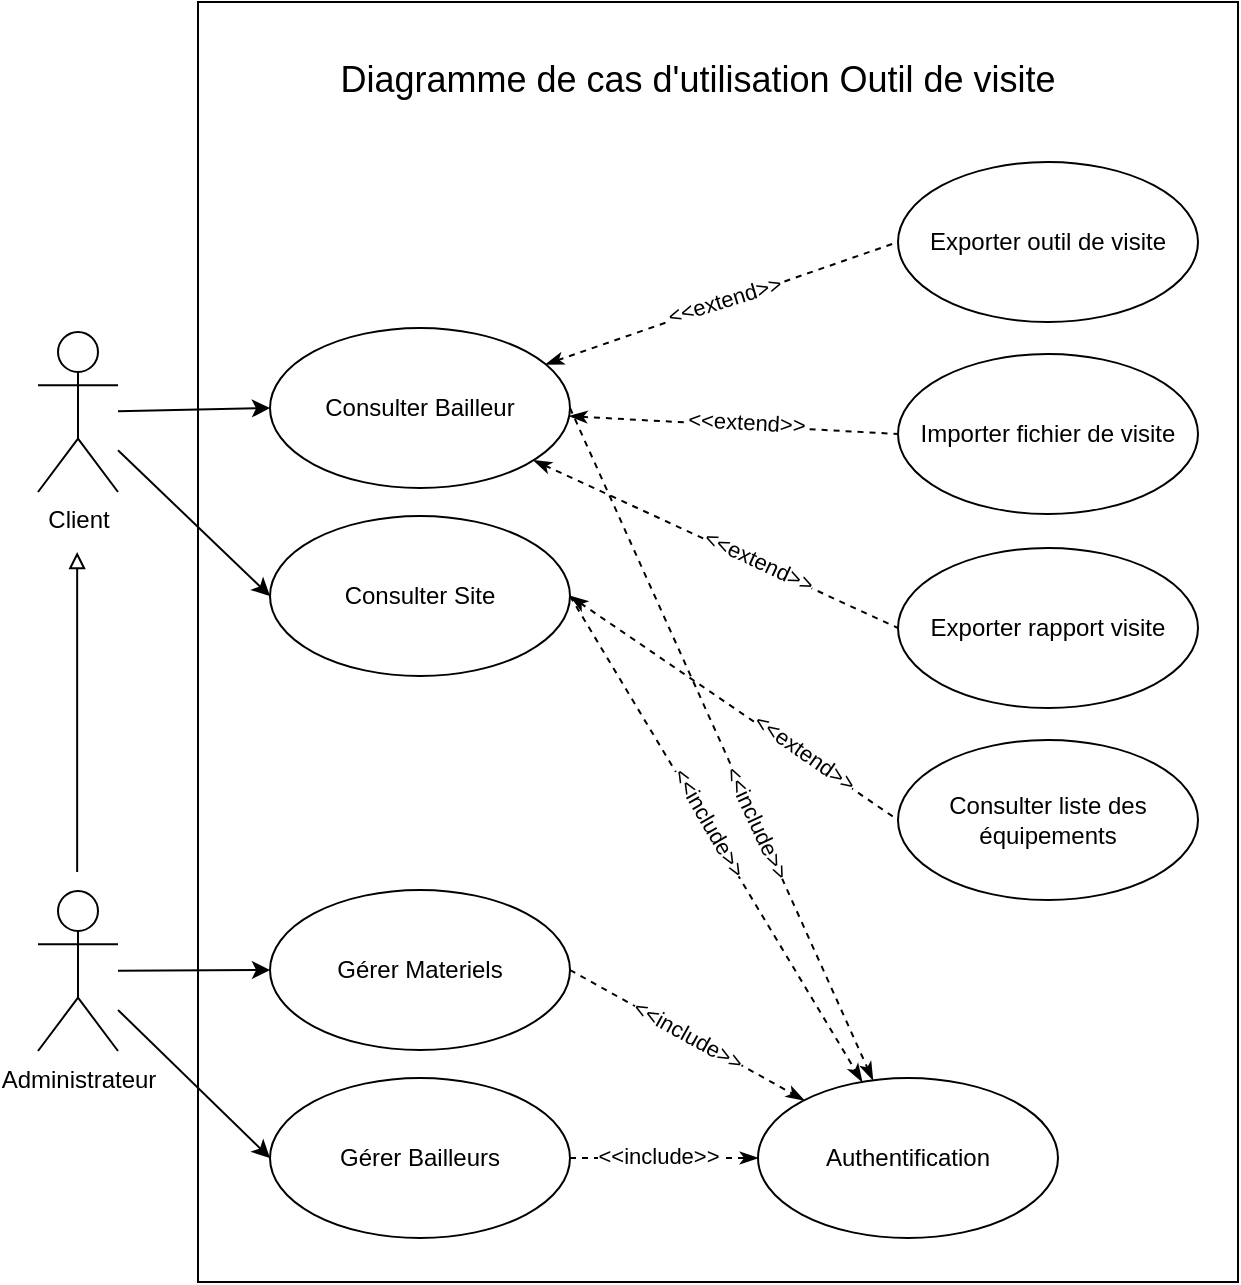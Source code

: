<mxfile version="24.7.17">
  <diagram name="Page-1" id="UkuJcM3pljA8nV-5dZbl">
    <mxGraphModel dx="1434" dy="738" grid="1" gridSize="10" guides="1" tooltips="1" connect="1" arrows="1" fold="1" page="1" pageScale="1" pageWidth="827" pageHeight="1169" math="0" shadow="0">
      <root>
        <mxCell id="0" />
        <mxCell id="1" parent="0" />
        <mxCell id="rs5CMINbXS5ElmrlZs5N-11" value="" style="rounded=0;whiteSpace=wrap;html=1;" parent="1" vertex="1">
          <mxGeometry x="190" y="240" width="520" height="640" as="geometry" />
        </mxCell>
        <mxCell id="L1_0BYCu7gVLp57IwC8j-13" style="rounded=0;orthogonalLoop=1;jettySize=auto;html=1;entryX=0;entryY=0.5;entryDx=0;entryDy=0;" parent="1" source="bM4iR_tVpDUXSTGg7Oxy-2" target="gfJM4c03IJpgwYlzWMbe-8" edge="1">
          <mxGeometry relative="1" as="geometry" />
        </mxCell>
        <mxCell id="L1_0BYCu7gVLp57IwC8j-14" style="rounded=0;orthogonalLoop=1;jettySize=auto;html=1;entryX=0;entryY=0.5;entryDx=0;entryDy=0;" parent="1" source="bM4iR_tVpDUXSTGg7Oxy-2" target="L1_0BYCu7gVLp57IwC8j-10" edge="1">
          <mxGeometry relative="1" as="geometry" />
        </mxCell>
        <mxCell id="bM4iR_tVpDUXSTGg7Oxy-2" value="Administrateur" style="shape=umlActor;verticalLabelPosition=bottom;verticalAlign=top;html=1;aspect=fixed;" parent="1" vertex="1">
          <mxGeometry x="110" y="684.5" width="40" height="80" as="geometry" />
        </mxCell>
        <mxCell id="L1_0BYCu7gVLp57IwC8j-15" style="rounded=0;orthogonalLoop=1;jettySize=auto;html=1;entryX=0;entryY=0.5;entryDx=0;entryDy=0;" parent="1" source="bM4iR_tVpDUXSTGg7Oxy-3" target="gfJM4c03IJpgwYlzWMbe-7" edge="1">
          <mxGeometry relative="1" as="geometry" />
        </mxCell>
        <mxCell id="L1_0BYCu7gVLp57IwC8j-16" style="rounded=0;orthogonalLoop=1;jettySize=auto;html=1;entryX=0;entryY=0.5;entryDx=0;entryDy=0;" parent="1" source="bM4iR_tVpDUXSTGg7Oxy-3" target="gfJM4c03IJpgwYlzWMbe-14" edge="1">
          <mxGeometry relative="1" as="geometry" />
        </mxCell>
        <mxCell id="bM4iR_tVpDUXSTGg7Oxy-3" value="&lt;div&gt;Client&lt;/div&gt;" style="shape=umlActor;verticalLabelPosition=bottom;verticalAlign=top;html=1;aspect=fixed;" parent="1" vertex="1">
          <mxGeometry x="110" y="405" width="40" height="80" as="geometry" />
        </mxCell>
        <mxCell id="L1_0BYCu7gVLp57IwC8j-26" style="rounded=0;orthogonalLoop=1;jettySize=auto;html=1;entryX=0;entryY=0.5;entryDx=0;entryDy=0;endArrow=none;endFill=0;startArrow=classicThin;startFill=1;dashed=1;" parent="1" source="gfJM4c03IJpgwYlzWMbe-7" target="gfJM4c03IJpgwYlzWMbe-12" edge="1">
          <mxGeometry relative="1" as="geometry" />
        </mxCell>
        <mxCell id="rs5CMINbXS5ElmrlZs5N-8" value="&amp;lt;&amp;lt;extend&amp;gt;&amp;gt;" style="edgeLabel;html=1;align=center;verticalAlign=middle;resizable=0;points=[];rotation=-17;" parent="L1_0BYCu7gVLp57IwC8j-26" vertex="1" connectable="0">
          <mxGeometry x="0.015" y="1" relative="1" as="geometry">
            <mxPoint as="offset" />
          </mxGeometry>
        </mxCell>
        <mxCell id="L1_0BYCu7gVLp57IwC8j-27" style="rounded=0;orthogonalLoop=1;jettySize=auto;html=1;entryX=0;entryY=0.5;entryDx=0;entryDy=0;endArrow=none;endFill=0;startArrow=classicThin;startFill=1;dashed=1;" parent="1" source="gfJM4c03IJpgwYlzWMbe-7" target="gfJM4c03IJpgwYlzWMbe-13" edge="1">
          <mxGeometry relative="1" as="geometry" />
        </mxCell>
        <mxCell id="rs5CMINbXS5ElmrlZs5N-7" value="&amp;lt;&amp;lt;extend&amp;gt;&amp;gt;" style="edgeLabel;html=1;align=center;verticalAlign=middle;resizable=0;points=[];rotation=3;" parent="L1_0BYCu7gVLp57IwC8j-27" vertex="1" connectable="0">
          <mxGeometry x="0.072" y="2" relative="1" as="geometry">
            <mxPoint as="offset" />
          </mxGeometry>
        </mxCell>
        <mxCell id="L1_0BYCu7gVLp57IwC8j-29" style="rounded=0;orthogonalLoop=1;jettySize=auto;html=1;entryX=0;entryY=0.5;entryDx=0;entryDy=0;exitX=1;exitY=0.5;exitDx=0;exitDy=0;endArrow=none;endFill=0;startArrow=classicThin;startFill=1;dashed=1;" parent="1" source="gfJM4c03IJpgwYlzWMbe-14" target="gfJM4c03IJpgwYlzWMbe-16" edge="1">
          <mxGeometry relative="1" as="geometry" />
        </mxCell>
        <mxCell id="rs5CMINbXS5ElmrlZs5N-5" value="&amp;lt;&amp;lt;extend&amp;gt;&amp;gt;" style="edgeLabel;html=1;align=center;verticalAlign=middle;resizable=0;points=[];rotation=35;" parent="L1_0BYCu7gVLp57IwC8j-29" vertex="1" connectable="0">
          <mxGeometry x="0.089" relative="1" as="geometry">
            <mxPoint x="28" y="17" as="offset" />
          </mxGeometry>
        </mxCell>
        <mxCell id="L1_0BYCu7gVLp57IwC8j-46" style="rounded=0;orthogonalLoop=1;jettySize=auto;html=1;entryX=0;entryY=0.5;entryDx=0;entryDy=0;endArrow=none;endFill=0;startArrow=classicThin;startFill=1;dashed=1;" parent="1" source="gfJM4c03IJpgwYlzWMbe-7" target="gfJM4c03IJpgwYlzWMbe-15" edge="1">
          <mxGeometry relative="1" as="geometry" />
        </mxCell>
        <mxCell id="rs5CMINbXS5ElmrlZs5N-6" value="&amp;lt;&amp;lt;extend&amp;gt;&amp;gt;" style="edgeLabel;html=1;align=center;verticalAlign=middle;resizable=0;points=[];rotation=25;" parent="L1_0BYCu7gVLp57IwC8j-46" vertex="1" connectable="0">
          <mxGeometry x="0.167" y="1" relative="1" as="geometry">
            <mxPoint x="5" y="2" as="offset" />
          </mxGeometry>
        </mxCell>
        <mxCell id="L1_0BYCu7gVLp57IwC8j-54" style="rounded=0;orthogonalLoop=1;jettySize=auto;html=1;dashed=1;endArrow=classicThin;endFill=1;exitX=1;exitY=0.5;exitDx=0;exitDy=0;" parent="1" source="gfJM4c03IJpgwYlzWMbe-7" target="L1_0BYCu7gVLp57IwC8j-47" edge="1">
          <mxGeometry relative="1" as="geometry" />
        </mxCell>
        <mxCell id="L1_0BYCu7gVLp57IwC8j-62" value="&amp;lt;&amp;lt;include&amp;gt;&amp;gt;" style="edgeLabel;html=1;align=center;verticalAlign=middle;resizable=0;points=[];rotation=65;" parent="L1_0BYCu7gVLp57IwC8j-54" vertex="1" connectable="0">
          <mxGeometry relative="1" as="geometry">
            <mxPoint x="18" y="38" as="offset" />
          </mxGeometry>
        </mxCell>
        <mxCell id="gfJM4c03IJpgwYlzWMbe-7" value="Consulter Bailleur" style="ellipse;whiteSpace=wrap;html=1;" parent="1" vertex="1">
          <mxGeometry x="226" y="403" width="150" height="80" as="geometry" />
        </mxCell>
        <mxCell id="L1_0BYCu7gVLp57IwC8j-53" style="rounded=0;orthogonalLoop=1;jettySize=auto;html=1;dashed=1;endArrow=classicThin;endFill=1;exitX=1;exitY=0.5;exitDx=0;exitDy=0;" parent="1" source="gfJM4c03IJpgwYlzWMbe-14" target="L1_0BYCu7gVLp57IwC8j-47" edge="1">
          <mxGeometry relative="1" as="geometry" />
        </mxCell>
        <mxCell id="L1_0BYCu7gVLp57IwC8j-61" value="&amp;lt;&amp;lt;include&amp;gt;&amp;gt;" style="edgeLabel;html=1;align=center;verticalAlign=middle;resizable=0;points=[];rotation=60;" parent="L1_0BYCu7gVLp57IwC8j-53" vertex="1" connectable="0">
          <mxGeometry relative="1" as="geometry">
            <mxPoint x="-3" y="-9" as="offset" />
          </mxGeometry>
        </mxCell>
        <mxCell id="gfJM4c03IJpgwYlzWMbe-14" value="Consulter Site" style="ellipse;whiteSpace=wrap;html=1;" parent="1" vertex="1">
          <mxGeometry x="226" y="497" width="150" height="80" as="geometry" />
        </mxCell>
        <mxCell id="L1_0BYCu7gVLp57IwC8j-7" style="rounded=0;orthogonalLoop=1;jettySize=auto;html=1;endArrow=block;endFill=0;" parent="1" edge="1">
          <mxGeometry relative="1" as="geometry">
            <mxPoint x="129.58" y="675" as="sourcePoint" />
            <mxPoint x="129.58" y="515" as="targetPoint" />
          </mxGeometry>
        </mxCell>
        <mxCell id="L1_0BYCu7gVLp57IwC8j-50" style="rounded=0;orthogonalLoop=1;jettySize=auto;html=1;dashed=1;endArrow=classicThin;endFill=1;exitX=1;exitY=0.5;exitDx=0;exitDy=0;" parent="1" source="L1_0BYCu7gVLp57IwC8j-10" target="L1_0BYCu7gVLp57IwC8j-47" edge="1">
          <mxGeometry relative="1" as="geometry" />
        </mxCell>
        <mxCell id="L1_0BYCu7gVLp57IwC8j-58" value="&amp;lt;&amp;lt;include&amp;gt;&amp;gt;" style="edgeLabel;html=1;align=center;verticalAlign=middle;resizable=0;points=[];rotation=0;" parent="L1_0BYCu7gVLp57IwC8j-50" vertex="1" connectable="0">
          <mxGeometry relative="1" as="geometry">
            <mxPoint x="-3" y="-1" as="offset" />
          </mxGeometry>
        </mxCell>
        <mxCell id="L1_0BYCu7gVLp57IwC8j-10" value="Gérer Bailleurs" style="ellipse;whiteSpace=wrap;html=1;" parent="1" vertex="1">
          <mxGeometry x="226" y="778" width="150" height="80" as="geometry" />
        </mxCell>
        <mxCell id="L1_0BYCu7gVLp57IwC8j-51" style="rounded=0;orthogonalLoop=1;jettySize=auto;html=1;dashed=1;endArrow=classicThin;endFill=1;exitX=1;exitY=0.5;exitDx=0;exitDy=0;" parent="1" source="gfJM4c03IJpgwYlzWMbe-8" target="L1_0BYCu7gVLp57IwC8j-47" edge="1">
          <mxGeometry relative="1" as="geometry" />
        </mxCell>
        <mxCell id="L1_0BYCu7gVLp57IwC8j-59" value="&amp;lt;&amp;lt;include&amp;gt;&amp;gt;" style="edgeLabel;html=1;align=center;verticalAlign=middle;resizable=0;points=[];rotation=29;" parent="L1_0BYCu7gVLp57IwC8j-51" vertex="1" connectable="0">
          <mxGeometry relative="1" as="geometry">
            <mxPoint y="-1" as="offset" />
          </mxGeometry>
        </mxCell>
        <mxCell id="gfJM4c03IJpgwYlzWMbe-8" value="Gérer Materiels" style="ellipse;whiteSpace=wrap;html=1;" parent="1" vertex="1">
          <mxGeometry x="226" y="684" width="150" height="80" as="geometry" />
        </mxCell>
        <mxCell id="L1_0BYCu7gVLp57IwC8j-2" style="edgeStyle=orthogonalEdgeStyle;rounded=0;orthogonalLoop=1;jettySize=auto;html=1;exitX=0.5;exitY=1;exitDx=0;exitDy=0;" parent="1" source="gfJM4c03IJpgwYlzWMbe-8" target="gfJM4c03IJpgwYlzWMbe-8" edge="1">
          <mxGeometry relative="1" as="geometry" />
        </mxCell>
        <mxCell id="L1_0BYCu7gVLp57IwC8j-47" value="Authentification" style="ellipse;whiteSpace=wrap;html=1;container=0;" parent="1" vertex="1">
          <mxGeometry x="470" y="778" width="150" height="80" as="geometry" />
        </mxCell>
        <mxCell id="rs5CMINbXS5ElmrlZs5N-1" value="" style="group;flipH=1;" parent="1" vertex="1" connectable="0">
          <mxGeometry x="540" y="320" width="150" height="369" as="geometry" />
        </mxCell>
        <mxCell id="gfJM4c03IJpgwYlzWMbe-15" value="Exporter rapport visite" style="ellipse;whiteSpace=wrap;html=1;container=0;" parent="rs5CMINbXS5ElmrlZs5N-1" vertex="1">
          <mxGeometry y="193" width="150" height="80" as="geometry" />
        </mxCell>
        <mxCell id="gfJM4c03IJpgwYlzWMbe-16" value="Consulter liste des équipements" style="ellipse;whiteSpace=wrap;html=1;container=0;" parent="rs5CMINbXS5ElmrlZs5N-1" vertex="1">
          <mxGeometry y="289" width="150" height="80" as="geometry" />
        </mxCell>
        <mxCell id="gfJM4c03IJpgwYlzWMbe-12" value="Exporter outil de visite" style="ellipse;whiteSpace=wrap;html=1;container=0;" parent="rs5CMINbXS5ElmrlZs5N-1" vertex="1">
          <mxGeometry width="150" height="80" as="geometry" />
        </mxCell>
        <mxCell id="gfJM4c03IJpgwYlzWMbe-13" value="Importer fichier de visite" style="ellipse;whiteSpace=wrap;html=1;container=0;" parent="rs5CMINbXS5ElmrlZs5N-1" vertex="1">
          <mxGeometry y="96" width="150" height="80" as="geometry" />
        </mxCell>
        <mxCell id="rs5CMINbXS5ElmrlZs5N-12" value="Diagramme de cas d&#39;utilisation Outil de visite" style="text;html=1;align=center;verticalAlign=middle;whiteSpace=wrap;rounded=0;fontSize=18;" parent="1" vertex="1">
          <mxGeometry x="255" y="260" width="370" height="38" as="geometry" />
        </mxCell>
      </root>
    </mxGraphModel>
  </diagram>
</mxfile>
